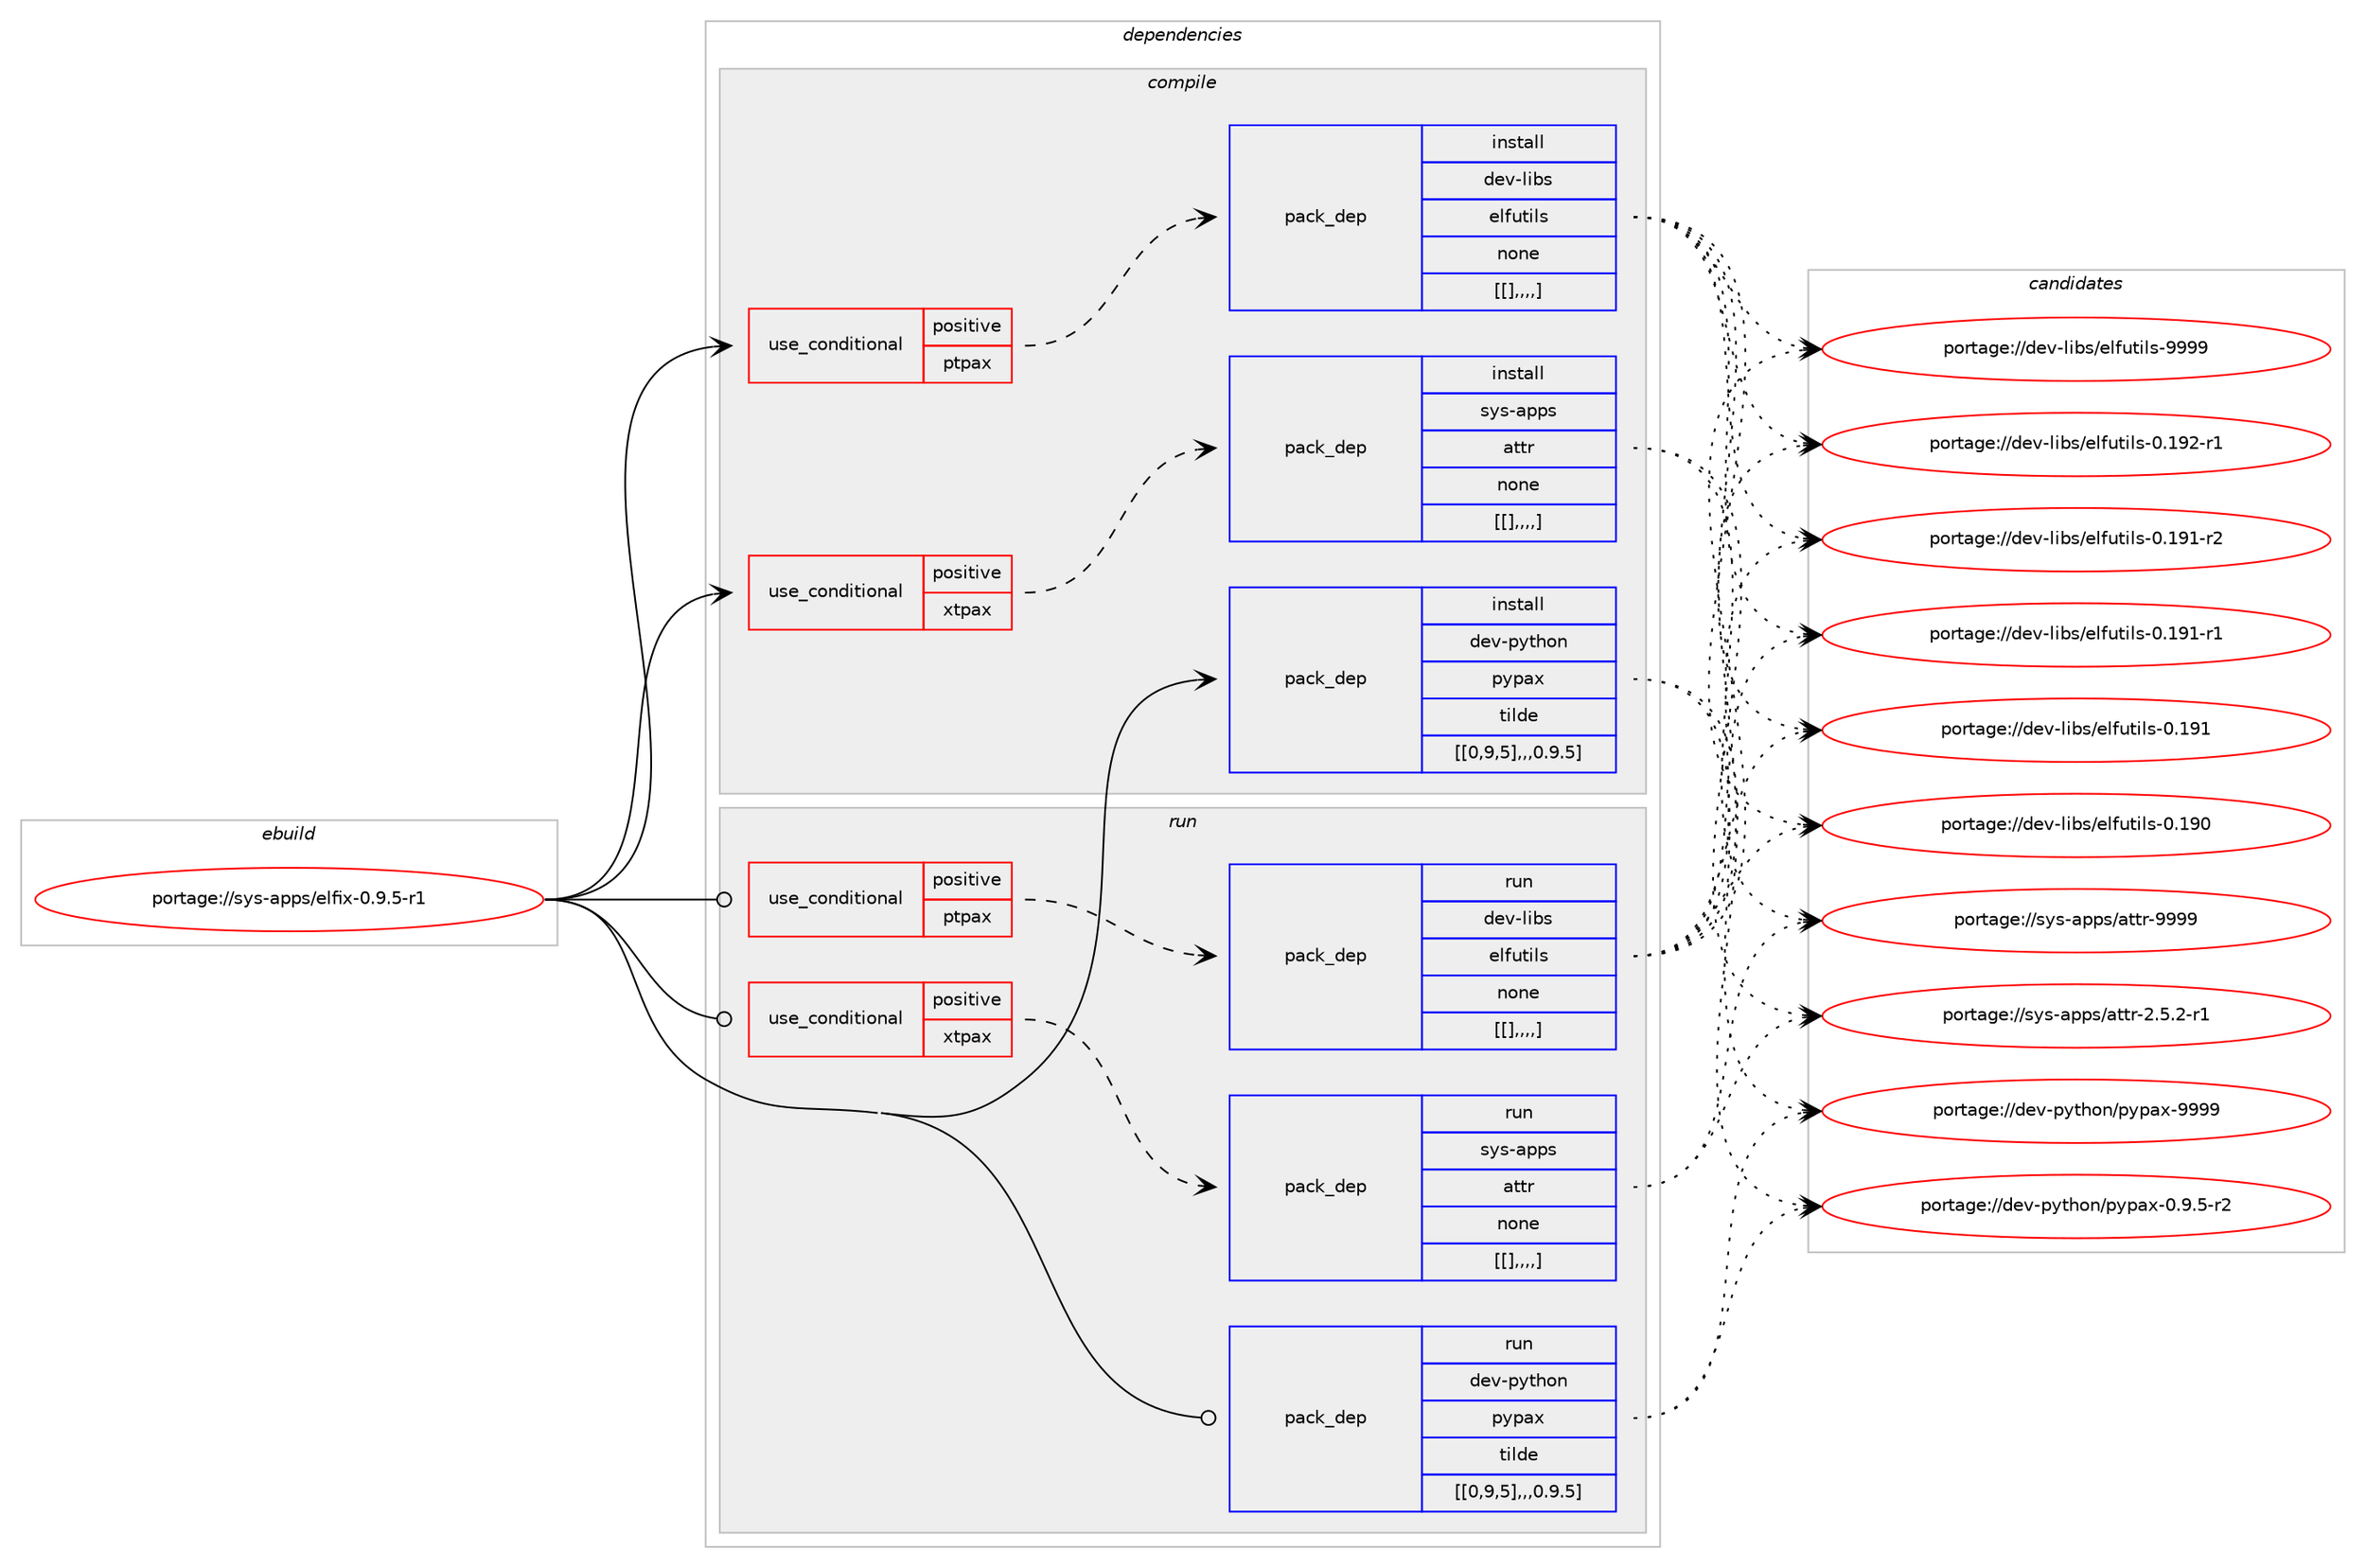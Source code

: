 digraph prolog {

# *************
# Graph options
# *************

newrank=true;
concentrate=true;
compound=true;
graph [rankdir=LR,fontname=Helvetica,fontsize=10,ranksep=1.5];#, ranksep=2.5, nodesep=0.2];
edge  [arrowhead=vee];
node  [fontname=Helvetica,fontsize=10];

# **********
# The ebuild
# **********

subgraph cluster_leftcol {
color=gray;
label=<<i>ebuild</i>>;
id [label="portage://sys-apps/elfix-0.9.5-r1", color=red, width=4, href="../sys-apps/elfix-0.9.5-r1.svg"];
}

# ****************
# The dependencies
# ****************

subgraph cluster_midcol {
color=gray;
label=<<i>dependencies</i>>;
subgraph cluster_compile {
fillcolor="#eeeeee";
style=filled;
label=<<i>compile</i>>;
subgraph cond172 {
dependency902 [label=<<TABLE BORDER="0" CELLBORDER="1" CELLSPACING="0" CELLPADDING="4"><TR><TD ROWSPAN="3" CELLPADDING="10">use_conditional</TD></TR><TR><TD>positive</TD></TR><TR><TD>ptpax</TD></TR></TABLE>>, shape=none, color=red];
subgraph pack727 {
dependency904 [label=<<TABLE BORDER="0" CELLBORDER="1" CELLSPACING="0" CELLPADDING="4" WIDTH="220"><TR><TD ROWSPAN="6" CELLPADDING="30">pack_dep</TD></TR><TR><TD WIDTH="110">install</TD></TR><TR><TD>dev-libs</TD></TR><TR><TD>elfutils</TD></TR><TR><TD>none</TD></TR><TR><TD>[[],,,,]</TD></TR></TABLE>>, shape=none, color=blue];
}
dependency902:e -> dependency904:w [weight=20,style="dashed",arrowhead="vee"];
}
id:e -> dependency902:w [weight=20,style="solid",arrowhead="vee"];
subgraph cond173 {
dependency906 [label=<<TABLE BORDER="0" CELLBORDER="1" CELLSPACING="0" CELLPADDING="4"><TR><TD ROWSPAN="3" CELLPADDING="10">use_conditional</TD></TR><TR><TD>positive</TD></TR><TR><TD>xtpax</TD></TR></TABLE>>, shape=none, color=red];
subgraph pack730 {
dependency908 [label=<<TABLE BORDER="0" CELLBORDER="1" CELLSPACING="0" CELLPADDING="4" WIDTH="220"><TR><TD ROWSPAN="6" CELLPADDING="30">pack_dep</TD></TR><TR><TD WIDTH="110">install</TD></TR><TR><TD>sys-apps</TD></TR><TR><TD>attr</TD></TR><TR><TD>none</TD></TR><TR><TD>[[],,,,]</TD></TR></TABLE>>, shape=none, color=blue];
}
dependency906:e -> dependency908:w [weight=20,style="dashed",arrowhead="vee"];
}
id:e -> dependency906:w [weight=20,style="solid",arrowhead="vee"];
subgraph pack732 {
dependency911 [label=<<TABLE BORDER="0" CELLBORDER="1" CELLSPACING="0" CELLPADDING="4" WIDTH="220"><TR><TD ROWSPAN="6" CELLPADDING="30">pack_dep</TD></TR><TR><TD WIDTH="110">install</TD></TR><TR><TD>dev-python</TD></TR><TR><TD>pypax</TD></TR><TR><TD>tilde</TD></TR><TR><TD>[[0,9,5],,,0.9.5]</TD></TR></TABLE>>, shape=none, color=blue];
}
id:e -> dependency911:w [weight=20,style="solid",arrowhead="vee"];
}
subgraph cluster_compileandrun {
fillcolor="#eeeeee";
style=filled;
label=<<i>compile and run</i>>;
}
subgraph cluster_run {
fillcolor="#eeeeee";
style=filled;
label=<<i>run</i>>;
subgraph cond176 {
dependency916 [label=<<TABLE BORDER="0" CELLBORDER="1" CELLSPACING="0" CELLPADDING="4"><TR><TD ROWSPAN="3" CELLPADDING="10">use_conditional</TD></TR><TR><TD>positive</TD></TR><TR><TD>ptpax</TD></TR></TABLE>>, shape=none, color=red];
subgraph pack737 {
dependency918 [label=<<TABLE BORDER="0" CELLBORDER="1" CELLSPACING="0" CELLPADDING="4" WIDTH="220"><TR><TD ROWSPAN="6" CELLPADDING="30">pack_dep</TD></TR><TR><TD WIDTH="110">run</TD></TR><TR><TD>dev-libs</TD></TR><TR><TD>elfutils</TD></TR><TR><TD>none</TD></TR><TR><TD>[[],,,,]</TD></TR></TABLE>>, shape=none, color=blue];
}
dependency916:e -> dependency918:w [weight=20,style="dashed",arrowhead="vee"];
}
id:e -> dependency916:w [weight=20,style="solid",arrowhead="odot"];
subgraph cond178 {
dependency923 [label=<<TABLE BORDER="0" CELLBORDER="1" CELLSPACING="0" CELLPADDING="4"><TR><TD ROWSPAN="3" CELLPADDING="10">use_conditional</TD></TR><TR><TD>positive</TD></TR><TR><TD>xtpax</TD></TR></TABLE>>, shape=none, color=red];
subgraph pack741 {
dependency924 [label=<<TABLE BORDER="0" CELLBORDER="1" CELLSPACING="0" CELLPADDING="4" WIDTH="220"><TR><TD ROWSPAN="6" CELLPADDING="30">pack_dep</TD></TR><TR><TD WIDTH="110">run</TD></TR><TR><TD>sys-apps</TD></TR><TR><TD>attr</TD></TR><TR><TD>none</TD></TR><TR><TD>[[],,,,]</TD></TR></TABLE>>, shape=none, color=blue];
}
dependency923:e -> dependency924:w [weight=20,style="dashed",arrowhead="vee"];
}
id:e -> dependency923:w [weight=20,style="solid",arrowhead="odot"];
subgraph pack744 {
dependency930 [label=<<TABLE BORDER="0" CELLBORDER="1" CELLSPACING="0" CELLPADDING="4" WIDTH="220"><TR><TD ROWSPAN="6" CELLPADDING="30">pack_dep</TD></TR><TR><TD WIDTH="110">run</TD></TR><TR><TD>dev-python</TD></TR><TR><TD>pypax</TD></TR><TR><TD>tilde</TD></TR><TR><TD>[[0,9,5],,,0.9.5]</TD></TR></TABLE>>, shape=none, color=blue];
}
id:e -> dependency930:w [weight=20,style="solid",arrowhead="odot"];
}
}

# **************
# The candidates
# **************

subgraph cluster_choices {
rank=same;
color=gray;
label=<<i>candidates</i>>;

subgraph choice725 {
color=black;
nodesep=1;
choice1001011184510810598115471011081021171161051081154557575757 [label="portage://dev-libs/elfutils-9999", color=red, width=4,href="../dev-libs/elfutils-9999.svg"];
choice1001011184510810598115471011081021171161051081154548464957504511449 [label="portage://dev-libs/elfutils-0.192-r1", color=red, width=4,href="../dev-libs/elfutils-0.192-r1.svg"];
choice1001011184510810598115471011081021171161051081154548464957494511450 [label="portage://dev-libs/elfutils-0.191-r2", color=red, width=4,href="../dev-libs/elfutils-0.191-r2.svg"];
choice1001011184510810598115471011081021171161051081154548464957494511449 [label="portage://dev-libs/elfutils-0.191-r1", color=red, width=4,href="../dev-libs/elfutils-0.191-r1.svg"];
choice100101118451081059811547101108102117116105108115454846495749 [label="portage://dev-libs/elfutils-0.191", color=red, width=4,href="../dev-libs/elfutils-0.191.svg"];
choice100101118451081059811547101108102117116105108115454846495748 [label="portage://dev-libs/elfutils-0.190", color=red, width=4,href="../dev-libs/elfutils-0.190.svg"];
dependency904:e -> choice1001011184510810598115471011081021171161051081154557575757:w [style=dotted,weight="100"];
dependency904:e -> choice1001011184510810598115471011081021171161051081154548464957504511449:w [style=dotted,weight="100"];
dependency904:e -> choice1001011184510810598115471011081021171161051081154548464957494511450:w [style=dotted,weight="100"];
dependency904:e -> choice1001011184510810598115471011081021171161051081154548464957494511449:w [style=dotted,weight="100"];
dependency904:e -> choice100101118451081059811547101108102117116105108115454846495749:w [style=dotted,weight="100"];
dependency904:e -> choice100101118451081059811547101108102117116105108115454846495748:w [style=dotted,weight="100"];
}
subgraph choice730 {
color=black;
nodesep=1;
choice115121115459711211211547971161161144557575757 [label="portage://sys-apps/attr-9999", color=red, width=4,href="../sys-apps/attr-9999.svg"];
choice115121115459711211211547971161161144550465346504511449 [label="portage://sys-apps/attr-2.5.2-r1", color=red, width=4,href="../sys-apps/attr-2.5.2-r1.svg"];
dependency908:e -> choice115121115459711211211547971161161144557575757:w [style=dotted,weight="100"];
dependency908:e -> choice115121115459711211211547971161161144550465346504511449:w [style=dotted,weight="100"];
}
subgraph choice731 {
color=black;
nodesep=1;
choice1001011184511212111610411111047112121112971204557575757 [label="portage://dev-python/pypax-9999", color=red, width=4,href="../dev-python/pypax-9999.svg"];
choice1001011184511212111610411111047112121112971204548465746534511450 [label="portage://dev-python/pypax-0.9.5-r2", color=red, width=4,href="../dev-python/pypax-0.9.5-r2.svg"];
dependency911:e -> choice1001011184511212111610411111047112121112971204557575757:w [style=dotted,weight="100"];
dependency911:e -> choice1001011184511212111610411111047112121112971204548465746534511450:w [style=dotted,weight="100"];
}
subgraph choice734 {
color=black;
nodesep=1;
choice1001011184510810598115471011081021171161051081154557575757 [label="portage://dev-libs/elfutils-9999", color=red, width=4,href="../dev-libs/elfutils-9999.svg"];
choice1001011184510810598115471011081021171161051081154548464957504511449 [label="portage://dev-libs/elfutils-0.192-r1", color=red, width=4,href="../dev-libs/elfutils-0.192-r1.svg"];
choice1001011184510810598115471011081021171161051081154548464957494511450 [label="portage://dev-libs/elfutils-0.191-r2", color=red, width=4,href="../dev-libs/elfutils-0.191-r2.svg"];
choice1001011184510810598115471011081021171161051081154548464957494511449 [label="portage://dev-libs/elfutils-0.191-r1", color=red, width=4,href="../dev-libs/elfutils-0.191-r1.svg"];
choice100101118451081059811547101108102117116105108115454846495749 [label="portage://dev-libs/elfutils-0.191", color=red, width=4,href="../dev-libs/elfutils-0.191.svg"];
choice100101118451081059811547101108102117116105108115454846495748 [label="portage://dev-libs/elfutils-0.190", color=red, width=4,href="../dev-libs/elfutils-0.190.svg"];
dependency918:e -> choice1001011184510810598115471011081021171161051081154557575757:w [style=dotted,weight="100"];
dependency918:e -> choice1001011184510810598115471011081021171161051081154548464957504511449:w [style=dotted,weight="100"];
dependency918:e -> choice1001011184510810598115471011081021171161051081154548464957494511450:w [style=dotted,weight="100"];
dependency918:e -> choice1001011184510810598115471011081021171161051081154548464957494511449:w [style=dotted,weight="100"];
dependency918:e -> choice100101118451081059811547101108102117116105108115454846495749:w [style=dotted,weight="100"];
dependency918:e -> choice100101118451081059811547101108102117116105108115454846495748:w [style=dotted,weight="100"];
}
subgraph choice735 {
color=black;
nodesep=1;
choice115121115459711211211547971161161144557575757 [label="portage://sys-apps/attr-9999", color=red, width=4,href="../sys-apps/attr-9999.svg"];
choice115121115459711211211547971161161144550465346504511449 [label="portage://sys-apps/attr-2.5.2-r1", color=red, width=4,href="../sys-apps/attr-2.5.2-r1.svg"];
dependency924:e -> choice115121115459711211211547971161161144557575757:w [style=dotted,weight="100"];
dependency924:e -> choice115121115459711211211547971161161144550465346504511449:w [style=dotted,weight="100"];
}
subgraph choice736 {
color=black;
nodesep=1;
choice1001011184511212111610411111047112121112971204557575757 [label="portage://dev-python/pypax-9999", color=red, width=4,href="../dev-python/pypax-9999.svg"];
choice1001011184511212111610411111047112121112971204548465746534511450 [label="portage://dev-python/pypax-0.9.5-r2", color=red, width=4,href="../dev-python/pypax-0.9.5-r2.svg"];
dependency930:e -> choice1001011184511212111610411111047112121112971204557575757:w [style=dotted,weight="100"];
dependency930:e -> choice1001011184511212111610411111047112121112971204548465746534511450:w [style=dotted,weight="100"];
}
}

}
